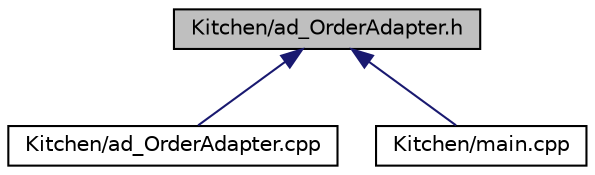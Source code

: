 digraph "Kitchen/ad_OrderAdapter.h"
{
 // LATEX_PDF_SIZE
  edge [fontname="Helvetica",fontsize="10",labelfontname="Helvetica",labelfontsize="10"];
  node [fontname="Helvetica",fontsize="10",shape=record];
  Node1 [label="Kitchen/ad_OrderAdapter.h",height=0.2,width=0.4,color="black", fillcolor="grey75", style="filled", fontcolor="black",tooltip="Defines the OrderAdapter class which adapts a floor order to a restaurant order."];
  Node1 -> Node2 [dir="back",color="midnightblue",fontsize="10",style="solid",fontname="Helvetica"];
  Node2 [label="Kitchen/ad_OrderAdapter.cpp",height=0.2,width=0.4,color="black", fillcolor="white", style="filled",URL="$ad__OrderAdapter_8cpp.html",tooltip=" "];
  Node1 -> Node3 [dir="back",color="midnightblue",fontsize="10",style="solid",fontname="Helvetica"];
  Node3 [label="Kitchen/main.cpp",height=0.2,width=0.4,color="black", fillcolor="white", style="filled",URL="$main_8cpp.html",tooltip=" "];
}
